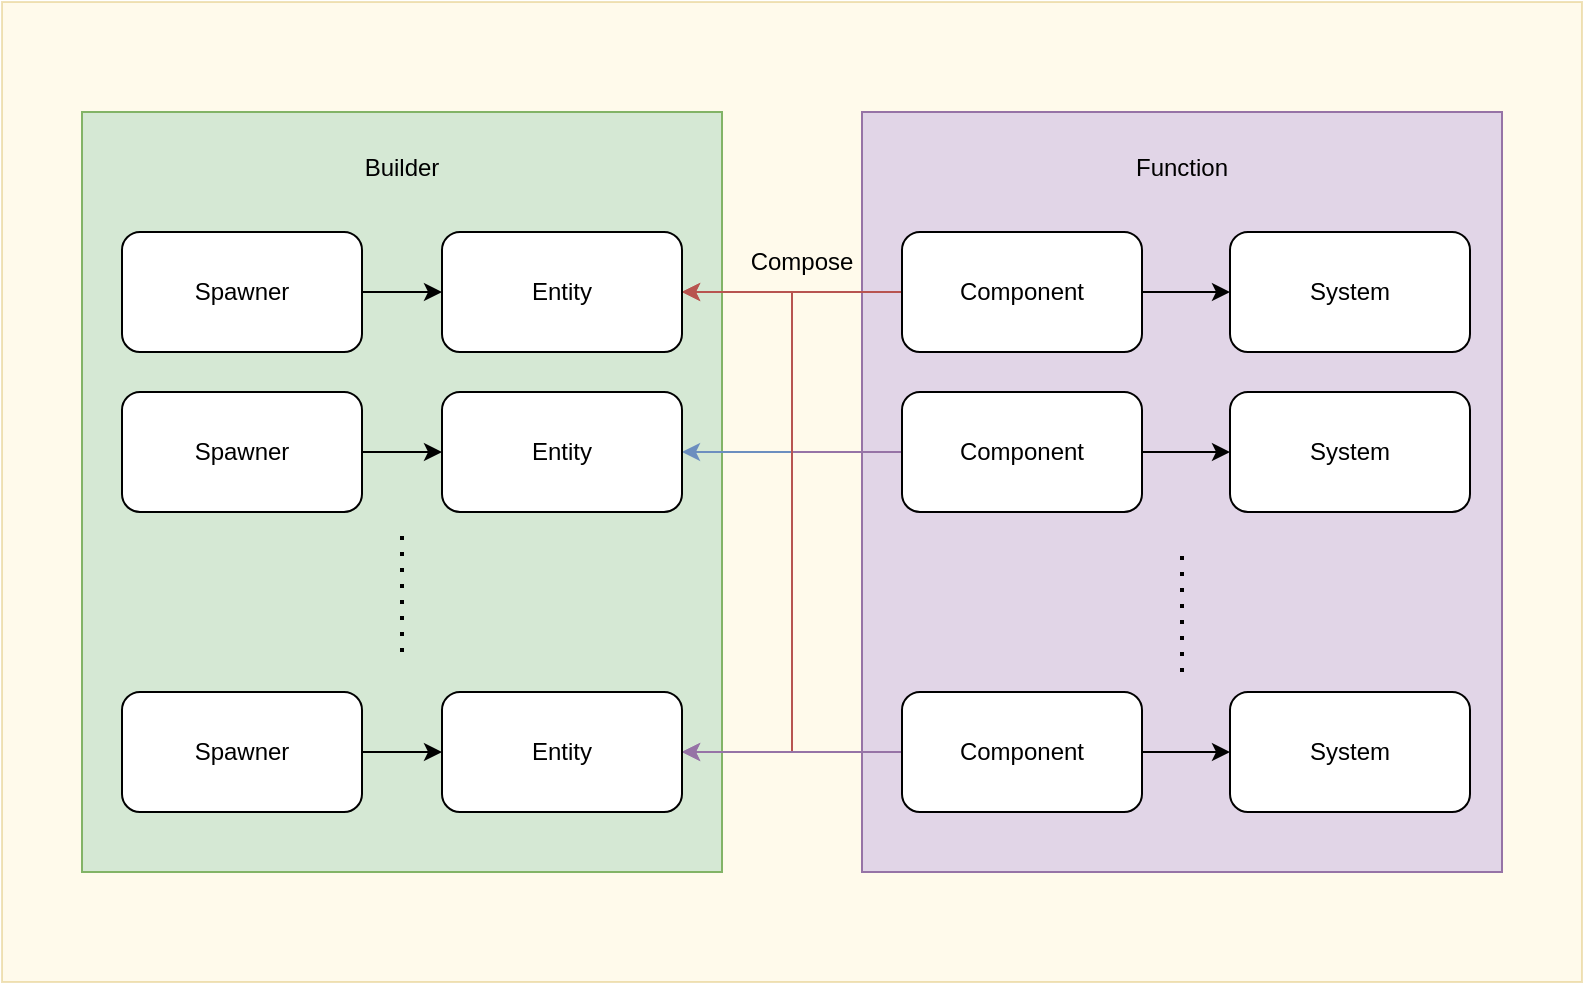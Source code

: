 <mxfile version="24.7.8">
  <diagram name="第 1 页" id="9mh-i6JHIYMWh70y_i7E">
    <mxGraphModel dx="2048" dy="765" grid="1" gridSize="10" guides="1" tooltips="1" connect="1" arrows="1" fold="1" page="1" pageScale="1" pageWidth="827" pageHeight="1169" math="0" shadow="0">
      <root>
        <mxCell id="0" />
        <mxCell id="1" parent="0" />
        <mxCell id="B0nXtAP7Y65G1L6rgMXj-44" value="" style="rounded=0;whiteSpace=wrap;html=1;opacity=40;fillColor=#fff2cc;strokeColor=#d6b656;" vertex="1" parent="1">
          <mxGeometry x="-30" y="175" width="790" height="490" as="geometry" />
        </mxCell>
        <mxCell id="B0nXtAP7Y65G1L6rgMXj-41" value="Function" style="rounded=0;whiteSpace=wrap;html=1;verticalAlign=top;fillColor=#e1d5e7;strokeColor=#9673a6;spacing=16;" vertex="1" parent="1">
          <mxGeometry x="400" y="230" width="320" height="380" as="geometry" />
        </mxCell>
        <mxCell id="B0nXtAP7Y65G1L6rgMXj-40" value="Builder" style="rounded=0;whiteSpace=wrap;html=1;verticalAlign=top;fillColor=#d5e8d4;strokeColor=#82b366;spacing=16;" vertex="1" parent="1">
          <mxGeometry x="10" y="230" width="320" height="380" as="geometry" />
        </mxCell>
        <mxCell id="B0nXtAP7Y65G1L6rgMXj-5" value="System" style="rounded=1;whiteSpace=wrap;html=1;" vertex="1" parent="1">
          <mxGeometry x="584" y="290" width="120" height="60" as="geometry" />
        </mxCell>
        <mxCell id="B0nXtAP7Y65G1L6rgMXj-7" value="" style="edgeStyle=orthogonalEdgeStyle;rounded=0;orthogonalLoop=1;jettySize=auto;html=1;" edge="1" parent="1" source="B0nXtAP7Y65G1L6rgMXj-6" target="B0nXtAP7Y65G1L6rgMXj-5">
          <mxGeometry relative="1" as="geometry" />
        </mxCell>
        <mxCell id="B0nXtAP7Y65G1L6rgMXj-25" value="" style="edgeStyle=orthogonalEdgeStyle;rounded=0;orthogonalLoop=1;jettySize=auto;html=1;fillColor=#f8cecc;strokeColor=#b85450;" edge="1" parent="1" source="B0nXtAP7Y65G1L6rgMXj-6" target="B0nXtAP7Y65G1L6rgMXj-23">
          <mxGeometry relative="1" as="geometry" />
        </mxCell>
        <mxCell id="B0nXtAP7Y65G1L6rgMXj-6" value="Component" style="rounded=1;whiteSpace=wrap;html=1;" vertex="1" parent="1">
          <mxGeometry x="420" y="290" width="120" height="60" as="geometry" />
        </mxCell>
        <mxCell id="B0nXtAP7Y65G1L6rgMXj-15" value="System" style="rounded=1;whiteSpace=wrap;html=1;" vertex="1" parent="1">
          <mxGeometry x="584" y="370" width="120" height="60" as="geometry" />
        </mxCell>
        <mxCell id="B0nXtAP7Y65G1L6rgMXj-16" value="" style="edgeStyle=orthogonalEdgeStyle;rounded=0;orthogonalLoop=1;jettySize=auto;html=1;" edge="1" parent="1" source="B0nXtAP7Y65G1L6rgMXj-17" target="B0nXtAP7Y65G1L6rgMXj-15">
          <mxGeometry relative="1" as="geometry" />
        </mxCell>
        <mxCell id="B0nXtAP7Y65G1L6rgMXj-30" value="" style="edgeStyle=orthogonalEdgeStyle;rounded=0;orthogonalLoop=1;jettySize=auto;html=1;fillColor=#dae8fc;strokeColor=#6c8ebf;" edge="1" parent="1" source="B0nXtAP7Y65G1L6rgMXj-17" target="B0nXtAP7Y65G1L6rgMXj-29">
          <mxGeometry relative="1" as="geometry" />
        </mxCell>
        <mxCell id="B0nXtAP7Y65G1L6rgMXj-36" style="edgeStyle=orthogonalEdgeStyle;rounded=0;orthogonalLoop=1;jettySize=auto;html=1;entryX=1;entryY=0.5;entryDx=0;entryDy=0;fillColor=#e1d5e7;strokeColor=#9673a6;" edge="1" parent="1" source="B0nXtAP7Y65G1L6rgMXj-17" target="B0nXtAP7Y65G1L6rgMXj-34">
          <mxGeometry relative="1" as="geometry" />
        </mxCell>
        <mxCell id="B0nXtAP7Y65G1L6rgMXj-17" value="Component" style="rounded=1;whiteSpace=wrap;html=1;" vertex="1" parent="1">
          <mxGeometry x="420" y="370" width="120" height="60" as="geometry" />
        </mxCell>
        <mxCell id="B0nXtAP7Y65G1L6rgMXj-18" value="System" style="rounded=1;whiteSpace=wrap;html=1;" vertex="1" parent="1">
          <mxGeometry x="584" y="520" width="120" height="60" as="geometry" />
        </mxCell>
        <mxCell id="B0nXtAP7Y65G1L6rgMXj-19" value="" style="edgeStyle=orthogonalEdgeStyle;rounded=0;orthogonalLoop=1;jettySize=auto;html=1;" edge="1" parent="1" source="B0nXtAP7Y65G1L6rgMXj-20" target="B0nXtAP7Y65G1L6rgMXj-18">
          <mxGeometry relative="1" as="geometry" />
        </mxCell>
        <mxCell id="B0nXtAP7Y65G1L6rgMXj-26" style="edgeStyle=orthogonalEdgeStyle;rounded=0;orthogonalLoop=1;jettySize=auto;html=1;entryX=1;entryY=0.5;entryDx=0;entryDy=0;fontColor=#000000;fillColor=#f8cecc;strokeColor=#b85450;" edge="1" parent="1" source="B0nXtAP7Y65G1L6rgMXj-20" target="B0nXtAP7Y65G1L6rgMXj-23">
          <mxGeometry relative="1" as="geometry" />
        </mxCell>
        <mxCell id="B0nXtAP7Y65G1L6rgMXj-37" style="edgeStyle=orthogonalEdgeStyle;rounded=0;orthogonalLoop=1;jettySize=auto;html=1;entryX=1;entryY=0.5;entryDx=0;entryDy=0;fillColor=#e1d5e7;strokeColor=#9673a6;" edge="1" parent="1" source="B0nXtAP7Y65G1L6rgMXj-20" target="B0nXtAP7Y65G1L6rgMXj-34">
          <mxGeometry relative="1" as="geometry" />
        </mxCell>
        <mxCell id="B0nXtAP7Y65G1L6rgMXj-20" value="Component" style="rounded=1;whiteSpace=wrap;html=1;" vertex="1" parent="1">
          <mxGeometry x="420" y="520" width="120" height="60" as="geometry" />
        </mxCell>
        <mxCell id="B0nXtAP7Y65G1L6rgMXj-21" value="" style="endArrow=none;dashed=1;html=1;dashPattern=1 3;strokeWidth=2;rounded=0;" edge="1" parent="1">
          <mxGeometry width="50" height="50" relative="1" as="geometry">
            <mxPoint x="560" y="510" as="sourcePoint" />
            <mxPoint x="560" y="450" as="targetPoint" />
          </mxGeometry>
        </mxCell>
        <mxCell id="B0nXtAP7Y65G1L6rgMXj-24" value="" style="edgeStyle=orthogonalEdgeStyle;rounded=0;orthogonalLoop=1;jettySize=auto;html=1;" edge="1" parent="1" source="B0nXtAP7Y65G1L6rgMXj-22" target="B0nXtAP7Y65G1L6rgMXj-23">
          <mxGeometry relative="1" as="geometry" />
        </mxCell>
        <mxCell id="B0nXtAP7Y65G1L6rgMXj-22" value="Spawner" style="rounded=1;whiteSpace=wrap;html=1;" vertex="1" parent="1">
          <mxGeometry x="30" y="290" width="120" height="60" as="geometry" />
        </mxCell>
        <mxCell id="B0nXtAP7Y65G1L6rgMXj-23" value="Entity" style="rounded=1;whiteSpace=wrap;html=1;" vertex="1" parent="1">
          <mxGeometry x="190" y="290" width="120" height="60" as="geometry" />
        </mxCell>
        <mxCell id="B0nXtAP7Y65G1L6rgMXj-27" value="" style="edgeStyle=orthogonalEdgeStyle;rounded=0;orthogonalLoop=1;jettySize=auto;html=1;" edge="1" parent="1" source="B0nXtAP7Y65G1L6rgMXj-28" target="B0nXtAP7Y65G1L6rgMXj-29">
          <mxGeometry relative="1" as="geometry" />
        </mxCell>
        <mxCell id="B0nXtAP7Y65G1L6rgMXj-28" value="Spawner" style="rounded=1;whiteSpace=wrap;html=1;" vertex="1" parent="1">
          <mxGeometry x="30" y="370" width="120" height="60" as="geometry" />
        </mxCell>
        <mxCell id="B0nXtAP7Y65G1L6rgMXj-29" value="Entity" style="rounded=1;whiteSpace=wrap;html=1;" vertex="1" parent="1">
          <mxGeometry x="190" y="370" width="120" height="60" as="geometry" />
        </mxCell>
        <mxCell id="B0nXtAP7Y65G1L6rgMXj-31" value="" style="endArrow=none;dashed=1;html=1;dashPattern=1 3;strokeWidth=2;rounded=0;" edge="1" parent="1">
          <mxGeometry width="50" height="50" relative="1" as="geometry">
            <mxPoint x="170" y="500" as="sourcePoint" />
            <mxPoint x="170" y="440" as="targetPoint" />
          </mxGeometry>
        </mxCell>
        <mxCell id="B0nXtAP7Y65G1L6rgMXj-32" value="" style="edgeStyle=orthogonalEdgeStyle;rounded=0;orthogonalLoop=1;jettySize=auto;html=1;" edge="1" parent="1" source="B0nXtAP7Y65G1L6rgMXj-33" target="B0nXtAP7Y65G1L6rgMXj-34">
          <mxGeometry relative="1" as="geometry" />
        </mxCell>
        <mxCell id="B0nXtAP7Y65G1L6rgMXj-33" value="Spawner" style="rounded=1;whiteSpace=wrap;html=1;" vertex="1" parent="1">
          <mxGeometry x="30" y="520" width="120" height="60" as="geometry" />
        </mxCell>
        <mxCell id="B0nXtAP7Y65G1L6rgMXj-34" value="Entity" style="rounded=1;whiteSpace=wrap;html=1;" vertex="1" parent="1">
          <mxGeometry x="190" y="520" width="120" height="60" as="geometry" />
        </mxCell>
        <mxCell id="B0nXtAP7Y65G1L6rgMXj-38" value="Compose" style="text;html=1;align=center;verticalAlign=middle;whiteSpace=wrap;rounded=0;" vertex="1" parent="1">
          <mxGeometry x="340" y="290" width="60" height="30" as="geometry" />
        </mxCell>
      </root>
    </mxGraphModel>
  </diagram>
</mxfile>

